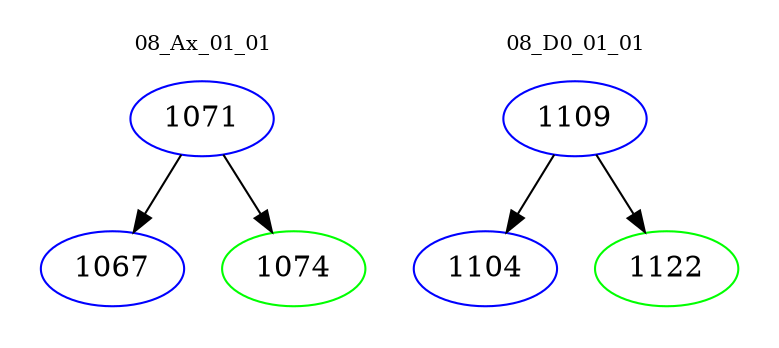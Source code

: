 digraph{
subgraph cluster_0 {
color = white
label = "08_Ax_01_01";
fontsize=10;
T0_1071 [label="1071", color="blue"]
T0_1071 -> T0_1067 [color="black"]
T0_1067 [label="1067", color="blue"]
T0_1071 -> T0_1074 [color="black"]
T0_1074 [label="1074", color="green"]
}
subgraph cluster_1 {
color = white
label = "08_D0_01_01";
fontsize=10;
T1_1109 [label="1109", color="blue"]
T1_1109 -> T1_1104 [color="black"]
T1_1104 [label="1104", color="blue"]
T1_1109 -> T1_1122 [color="black"]
T1_1122 [label="1122", color="green"]
}
}
